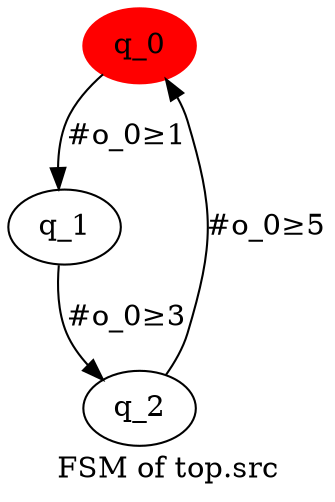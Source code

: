 digraph G {
graph [label="FSM of top.src"]
0[color="red" label="q_0" style="filled"];
1[label="q_1"];
2[label="q_2"];
0->1 [label="#o_0≥1"];
1->2 [label="#o_0≥3"];
2->0 [label="#o_0≥5"];
}
digraph G {
graph [label="FSM of top.process"]
0[color="red" label="q_0" style="filled"];
1[label="q_1"];
2[label="q_2"];
0->1 [label="#i_0≥1⋀#o_0≥1"];
1->2 [label="#i_0≥5⋀#o_0≥5"];
2->0 [label="#i_0≥3⋀#o_0≥3"];
}
digraph G {
graph [label="FSM of top.sink"]
0[color="red" label="q_0" style="filled"];
1[label="q_1"];
2[label="q_2"];
0->1 [label="#i_0≥5"];
1->2 [label="#i_0≥3"];
2->0 [label="#i_0≥1"];
}
